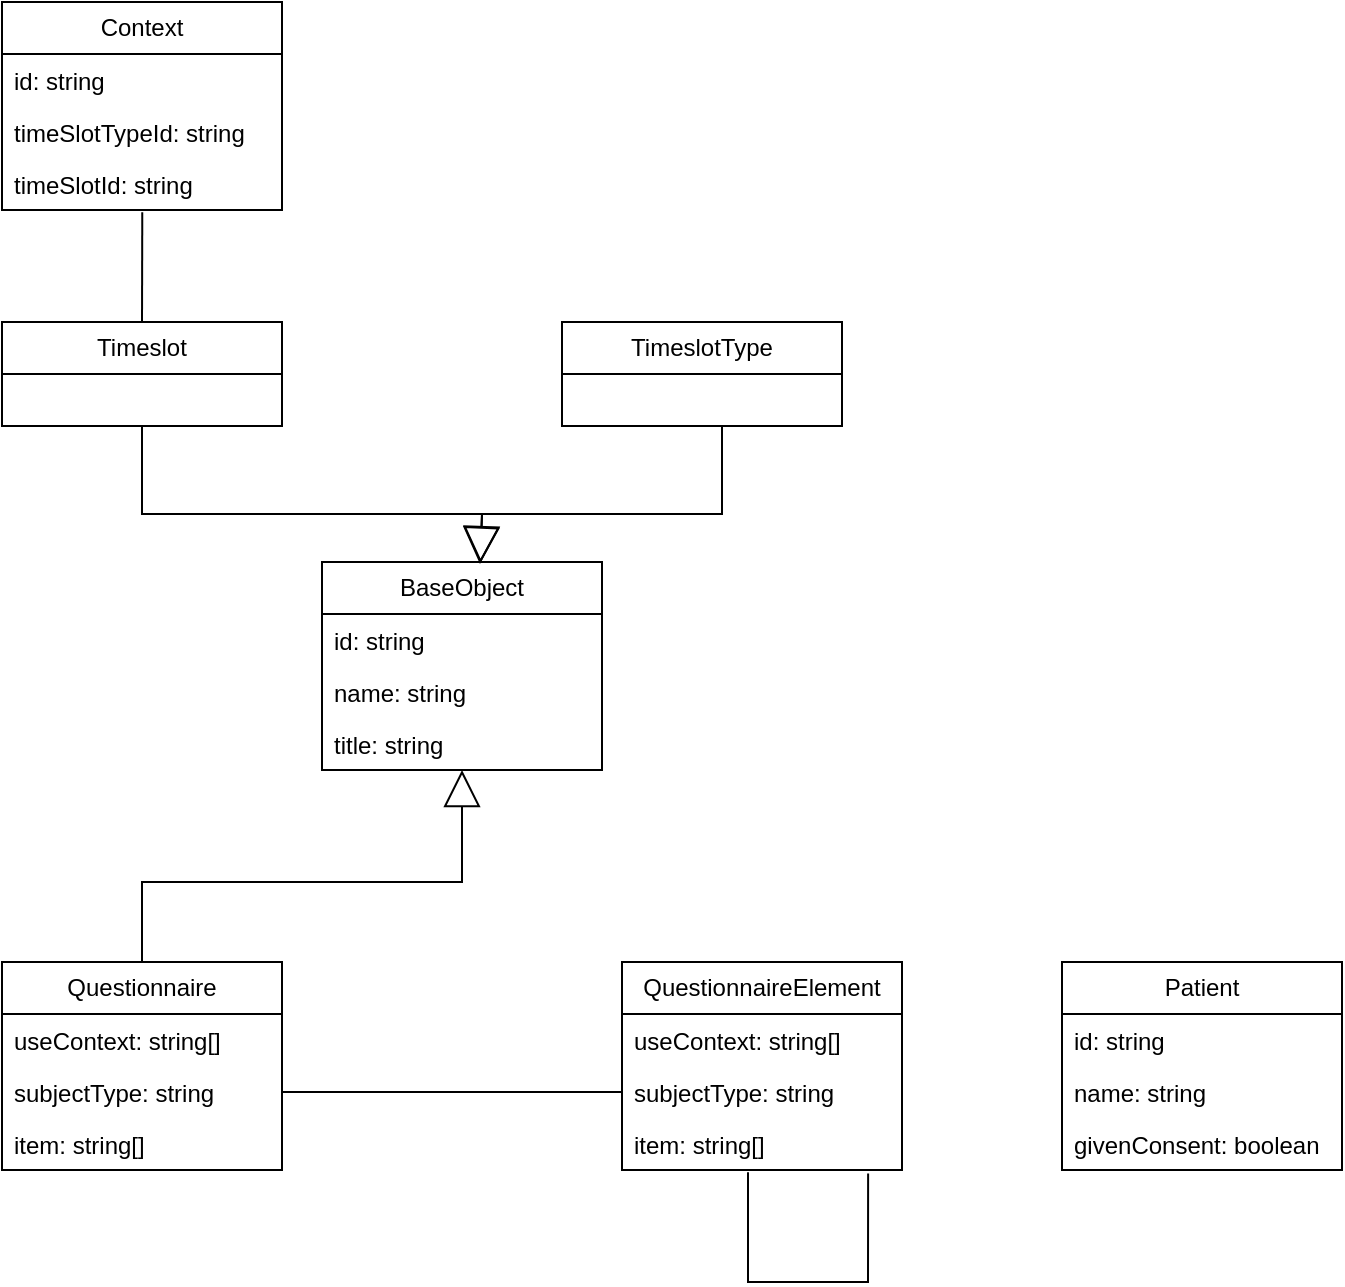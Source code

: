<mxfile version="22.0.4" type="device">
  <diagram name="Seite-1" id="6eKCaiLgtYtoxZPO9Bs-">
    <mxGraphModel dx="1434" dy="1923" grid="1" gridSize="10" guides="1" tooltips="1" connect="1" arrows="1" fold="1" page="1" pageScale="1" pageWidth="827" pageHeight="1169" math="0" shadow="0">
      <root>
        <mxCell id="0" />
        <mxCell id="1" parent="0" />
        <mxCell id="gF0RpljvAAI6qkGw8h9S-1" value="BaseObject" style="swimlane;fontStyle=0;childLayout=stackLayout;horizontal=1;startSize=26;fillColor=none;horizontalStack=0;resizeParent=1;resizeParentMax=0;resizeLast=0;collapsible=1;marginBottom=0;whiteSpace=wrap;html=1;" vertex="1" parent="1">
          <mxGeometry x="240" y="160" width="140" height="104" as="geometry" />
        </mxCell>
        <mxCell id="gF0RpljvAAI6qkGw8h9S-2" value="id: string" style="text;strokeColor=none;fillColor=none;align=left;verticalAlign=top;spacingLeft=4;spacingRight=4;overflow=hidden;rotatable=0;points=[[0,0.5],[1,0.5]];portConstraint=eastwest;whiteSpace=wrap;html=1;" vertex="1" parent="gF0RpljvAAI6qkGw8h9S-1">
          <mxGeometry y="26" width="140" height="26" as="geometry" />
        </mxCell>
        <mxCell id="gF0RpljvAAI6qkGw8h9S-5" value="name: string" style="text;strokeColor=none;fillColor=none;align=left;verticalAlign=top;spacingLeft=4;spacingRight=4;overflow=hidden;rotatable=0;points=[[0,0.5],[1,0.5]];portConstraint=eastwest;whiteSpace=wrap;html=1;" vertex="1" parent="gF0RpljvAAI6qkGw8h9S-1">
          <mxGeometry y="52" width="140" height="26" as="geometry" />
        </mxCell>
        <mxCell id="gF0RpljvAAI6qkGw8h9S-4" value="title: string" style="text;strokeColor=none;fillColor=none;align=left;verticalAlign=top;spacingLeft=4;spacingRight=4;overflow=hidden;rotatable=0;points=[[0,0.5],[1,0.5]];portConstraint=eastwest;whiteSpace=wrap;html=1;" vertex="1" parent="gF0RpljvAAI6qkGw8h9S-1">
          <mxGeometry y="78" width="140" height="26" as="geometry" />
        </mxCell>
        <mxCell id="gF0RpljvAAI6qkGw8h9S-6" value="Timeslot" style="swimlane;fontStyle=0;childLayout=stackLayout;horizontal=1;startSize=26;fillColor=none;horizontalStack=0;resizeParent=1;resizeParentMax=0;resizeLast=0;collapsible=1;marginBottom=0;whiteSpace=wrap;html=1;" vertex="1" parent="1">
          <mxGeometry x="80" y="40" width="140" height="52" as="geometry" />
        </mxCell>
        <mxCell id="gF0RpljvAAI6qkGw8h9S-10" value="TimeslotType" style="swimlane;fontStyle=0;childLayout=stackLayout;horizontal=1;startSize=26;fillColor=none;horizontalStack=0;resizeParent=1;resizeParentMax=0;resizeLast=0;collapsible=1;marginBottom=0;whiteSpace=wrap;html=1;" vertex="1" parent="1">
          <mxGeometry x="360" y="40" width="140" height="52" as="geometry" />
        </mxCell>
        <mxCell id="gF0RpljvAAI6qkGw8h9S-11" value="Context" style="swimlane;fontStyle=0;childLayout=stackLayout;horizontal=1;startSize=26;fillColor=none;horizontalStack=0;resizeParent=1;resizeParentMax=0;resizeLast=0;collapsible=1;marginBottom=0;whiteSpace=wrap;html=1;" vertex="1" parent="1">
          <mxGeometry x="80" y="-120" width="140" height="104" as="geometry" />
        </mxCell>
        <mxCell id="gF0RpljvAAI6qkGw8h9S-12" value="id: string" style="text;strokeColor=none;fillColor=none;align=left;verticalAlign=top;spacingLeft=4;spacingRight=4;overflow=hidden;rotatable=0;points=[[0,0.5],[1,0.5]];portConstraint=eastwest;whiteSpace=wrap;html=1;" vertex="1" parent="gF0RpljvAAI6qkGw8h9S-11">
          <mxGeometry y="26" width="140" height="26" as="geometry" />
        </mxCell>
        <mxCell id="gF0RpljvAAI6qkGw8h9S-13" value="timeSlotTypeId: string" style="text;strokeColor=none;fillColor=none;align=left;verticalAlign=top;spacingLeft=4;spacingRight=4;overflow=hidden;rotatable=0;points=[[0,0.5],[1,0.5]];portConstraint=eastwest;whiteSpace=wrap;html=1;" vertex="1" parent="gF0RpljvAAI6qkGw8h9S-11">
          <mxGeometry y="52" width="140" height="26" as="geometry" />
        </mxCell>
        <mxCell id="gF0RpljvAAI6qkGw8h9S-14" value="timeSlotId: string" style="text;strokeColor=none;fillColor=none;align=left;verticalAlign=top;spacingLeft=4;spacingRight=4;overflow=hidden;rotatable=0;points=[[0,0.5],[1,0.5]];portConstraint=eastwest;whiteSpace=wrap;html=1;" vertex="1" parent="gF0RpljvAAI6qkGw8h9S-11">
          <mxGeometry y="78" width="140" height="26" as="geometry" />
        </mxCell>
        <mxCell id="gF0RpljvAAI6qkGw8h9S-19" value="Questionnaire" style="swimlane;fontStyle=0;childLayout=stackLayout;horizontal=1;startSize=26;fillColor=none;horizontalStack=0;resizeParent=1;resizeParentMax=0;resizeLast=0;collapsible=1;marginBottom=0;whiteSpace=wrap;html=1;" vertex="1" parent="1">
          <mxGeometry x="80" y="360" width="140" height="104" as="geometry" />
        </mxCell>
        <mxCell id="gF0RpljvAAI6qkGw8h9S-20" value="useContext: string[] " style="text;strokeColor=none;fillColor=none;align=left;verticalAlign=top;spacingLeft=4;spacingRight=4;overflow=hidden;rotatable=0;points=[[0,0.5],[1,0.5]];portConstraint=eastwest;whiteSpace=wrap;html=1;" vertex="1" parent="gF0RpljvAAI6qkGw8h9S-19">
          <mxGeometry y="26" width="140" height="26" as="geometry" />
        </mxCell>
        <mxCell id="gF0RpljvAAI6qkGw8h9S-21" value="subjectType: string" style="text;strokeColor=none;fillColor=none;align=left;verticalAlign=top;spacingLeft=4;spacingRight=4;overflow=hidden;rotatable=0;points=[[0,0.5],[1,0.5]];portConstraint=eastwest;whiteSpace=wrap;html=1;" vertex="1" parent="gF0RpljvAAI6qkGw8h9S-19">
          <mxGeometry y="52" width="140" height="26" as="geometry" />
        </mxCell>
        <mxCell id="gF0RpljvAAI6qkGw8h9S-22" value="item: string[]" style="text;strokeColor=none;fillColor=none;align=left;verticalAlign=top;spacingLeft=4;spacingRight=4;overflow=hidden;rotatable=0;points=[[0,0.5],[1,0.5]];portConstraint=eastwest;whiteSpace=wrap;html=1;" vertex="1" parent="gF0RpljvAAI6qkGw8h9S-19">
          <mxGeometry y="78" width="140" height="26" as="geometry" />
        </mxCell>
        <mxCell id="gF0RpljvAAI6qkGw8h9S-23" value="QuestionnaireElement" style="swimlane;fontStyle=0;childLayout=stackLayout;horizontal=1;startSize=26;fillColor=none;horizontalStack=0;resizeParent=1;resizeParentMax=0;resizeLast=0;collapsible=1;marginBottom=0;whiteSpace=wrap;html=1;" vertex="1" parent="1">
          <mxGeometry x="390" y="360" width="140" height="104" as="geometry" />
        </mxCell>
        <mxCell id="gF0RpljvAAI6qkGw8h9S-24" value="useContext: string[] " style="text;strokeColor=none;fillColor=none;align=left;verticalAlign=top;spacingLeft=4;spacingRight=4;overflow=hidden;rotatable=0;points=[[0,0.5],[1,0.5]];portConstraint=eastwest;whiteSpace=wrap;html=1;" vertex="1" parent="gF0RpljvAAI6qkGw8h9S-23">
          <mxGeometry y="26" width="140" height="26" as="geometry" />
        </mxCell>
        <mxCell id="gF0RpljvAAI6qkGw8h9S-25" value="subjectType: string" style="text;strokeColor=none;fillColor=none;align=left;verticalAlign=top;spacingLeft=4;spacingRight=4;overflow=hidden;rotatable=0;points=[[0,0.5],[1,0.5]];portConstraint=eastwest;whiteSpace=wrap;html=1;" vertex="1" parent="gF0RpljvAAI6qkGw8h9S-23">
          <mxGeometry y="52" width="140" height="26" as="geometry" />
        </mxCell>
        <mxCell id="gF0RpljvAAI6qkGw8h9S-26" value="item: string[]" style="text;strokeColor=none;fillColor=none;align=left;verticalAlign=top;spacingLeft=4;spacingRight=4;overflow=hidden;rotatable=0;points=[[0,0.5],[1,0.5]];portConstraint=eastwest;whiteSpace=wrap;html=1;" vertex="1" parent="gF0RpljvAAI6qkGw8h9S-23">
          <mxGeometry y="78" width="140" height="26" as="geometry" />
        </mxCell>
        <mxCell id="gF0RpljvAAI6qkGw8h9S-36" value="" style="endArrow=none;html=1;rounded=0;entryX=0.45;entryY=1.044;entryDx=0;entryDy=0;entryPerimeter=0;exitX=0.879;exitY=1.066;exitDx=0;exitDy=0;exitPerimeter=0;" edge="1" parent="gF0RpljvAAI6qkGw8h9S-23" source="gF0RpljvAAI6qkGw8h9S-26" target="gF0RpljvAAI6qkGw8h9S-26">
          <mxGeometry width="50" height="50" relative="1" as="geometry">
            <mxPoint x="140" y="160" as="sourcePoint" />
            <mxPoint x="90" y="140" as="targetPoint" />
            <Array as="points">
              <mxPoint x="123" y="160" />
              <mxPoint x="63" y="160" />
            </Array>
          </mxGeometry>
        </mxCell>
        <mxCell id="gF0RpljvAAI6qkGw8h9S-27" value="Patient" style="swimlane;fontStyle=0;childLayout=stackLayout;horizontal=1;startSize=26;fillColor=none;horizontalStack=0;resizeParent=1;resizeParentMax=0;resizeLast=0;collapsible=1;marginBottom=0;whiteSpace=wrap;html=1;" vertex="1" parent="1">
          <mxGeometry x="610" y="360" width="140" height="104" as="geometry" />
        </mxCell>
        <mxCell id="gF0RpljvAAI6qkGw8h9S-28" value="id: string" style="text;strokeColor=none;fillColor=none;align=left;verticalAlign=top;spacingLeft=4;spacingRight=4;overflow=hidden;rotatable=0;points=[[0,0.5],[1,0.5]];portConstraint=eastwest;whiteSpace=wrap;html=1;" vertex="1" parent="gF0RpljvAAI6qkGw8h9S-27">
          <mxGeometry y="26" width="140" height="26" as="geometry" />
        </mxCell>
        <mxCell id="gF0RpljvAAI6qkGw8h9S-29" value="name: string" style="text;strokeColor=none;fillColor=none;align=left;verticalAlign=top;spacingLeft=4;spacingRight=4;overflow=hidden;rotatable=0;points=[[0,0.5],[1,0.5]];portConstraint=eastwest;whiteSpace=wrap;html=1;" vertex="1" parent="gF0RpljvAAI6qkGw8h9S-27">
          <mxGeometry y="52" width="140" height="26" as="geometry" />
        </mxCell>
        <mxCell id="gF0RpljvAAI6qkGw8h9S-30" value="givenConsent: boolean" style="text;strokeColor=none;fillColor=none;align=left;verticalAlign=top;spacingLeft=4;spacingRight=4;overflow=hidden;rotatable=0;points=[[0,0.5],[1,0.5]];portConstraint=eastwest;whiteSpace=wrap;html=1;" vertex="1" parent="gF0RpljvAAI6qkGw8h9S-27">
          <mxGeometry y="78" width="140" height="26" as="geometry" />
        </mxCell>
        <mxCell id="gF0RpljvAAI6qkGw8h9S-32" value="" style="endArrow=block;endSize=16;endFill=0;html=1;rounded=0;entryX=0.5;entryY=1;entryDx=0;entryDy=0;exitX=0.5;exitY=0;exitDx=0;exitDy=0;" edge="1" parent="1" source="gF0RpljvAAI6qkGw8h9S-19" target="gF0RpljvAAI6qkGw8h9S-1">
          <mxGeometry width="160" relative="1" as="geometry">
            <mxPoint x="280" y="310" as="sourcePoint" />
            <mxPoint x="440" y="310" as="targetPoint" />
            <Array as="points">
              <mxPoint x="150" y="320" />
              <mxPoint x="310" y="320" />
            </Array>
          </mxGeometry>
        </mxCell>
        <mxCell id="gF0RpljvAAI6qkGw8h9S-33" value="" style="endArrow=block;endSize=16;endFill=0;html=1;rounded=0;entryX=0.566;entryY=0.005;entryDx=0;entryDy=0;exitX=0.5;exitY=1;exitDx=0;exitDy=0;entryPerimeter=0;" edge="1" parent="1" source="gF0RpljvAAI6qkGw8h9S-6" target="gF0RpljvAAI6qkGw8h9S-1">
          <mxGeometry width="160" relative="1" as="geometry">
            <mxPoint x="170" y="176" as="sourcePoint" />
            <mxPoint x="330" y="80" as="targetPoint" />
            <Array as="points">
              <mxPoint x="150" y="136" />
              <mxPoint x="320" y="136" />
            </Array>
          </mxGeometry>
        </mxCell>
        <mxCell id="gF0RpljvAAI6qkGw8h9S-34" value="" style="endArrow=block;endSize=16;endFill=0;html=1;rounded=0;entryX=0.566;entryY=0.005;entryDx=0;entryDy=0;entryPerimeter=0;" edge="1" parent="1">
          <mxGeometry width="160" relative="1" as="geometry">
            <mxPoint x="440" y="92" as="sourcePoint" />
            <mxPoint x="319" y="161" as="targetPoint" />
            <Array as="points">
              <mxPoint x="440" y="120" />
              <mxPoint x="440" y="136" />
              <mxPoint x="320" y="136" />
            </Array>
          </mxGeometry>
        </mxCell>
        <mxCell id="gF0RpljvAAI6qkGw8h9S-35" value="" style="endArrow=none;html=1;rounded=0;exitX=1;exitY=0.5;exitDx=0;exitDy=0;entryX=0;entryY=0.5;entryDx=0;entryDy=0;" edge="1" parent="1" source="gF0RpljvAAI6qkGw8h9S-21" target="gF0RpljvAAI6qkGw8h9S-25">
          <mxGeometry width="50" height="50" relative="1" as="geometry">
            <mxPoint x="280" y="440" as="sourcePoint" />
            <mxPoint x="330" y="390" as="targetPoint" />
          </mxGeometry>
        </mxCell>
        <mxCell id="gF0RpljvAAI6qkGw8h9S-38" value="" style="endArrow=none;html=1;rounded=0;exitX=0.5;exitY=0;exitDx=0;exitDy=0;entryX=0.501;entryY=1.044;entryDx=0;entryDy=0;entryPerimeter=0;" edge="1" parent="1" source="gF0RpljvAAI6qkGw8h9S-6" target="gF0RpljvAAI6qkGw8h9S-14">
          <mxGeometry width="50" height="50" relative="1" as="geometry">
            <mxPoint x="150" y="40" as="sourcePoint" />
            <mxPoint x="200" y="-10" as="targetPoint" />
          </mxGeometry>
        </mxCell>
      </root>
    </mxGraphModel>
  </diagram>
</mxfile>
